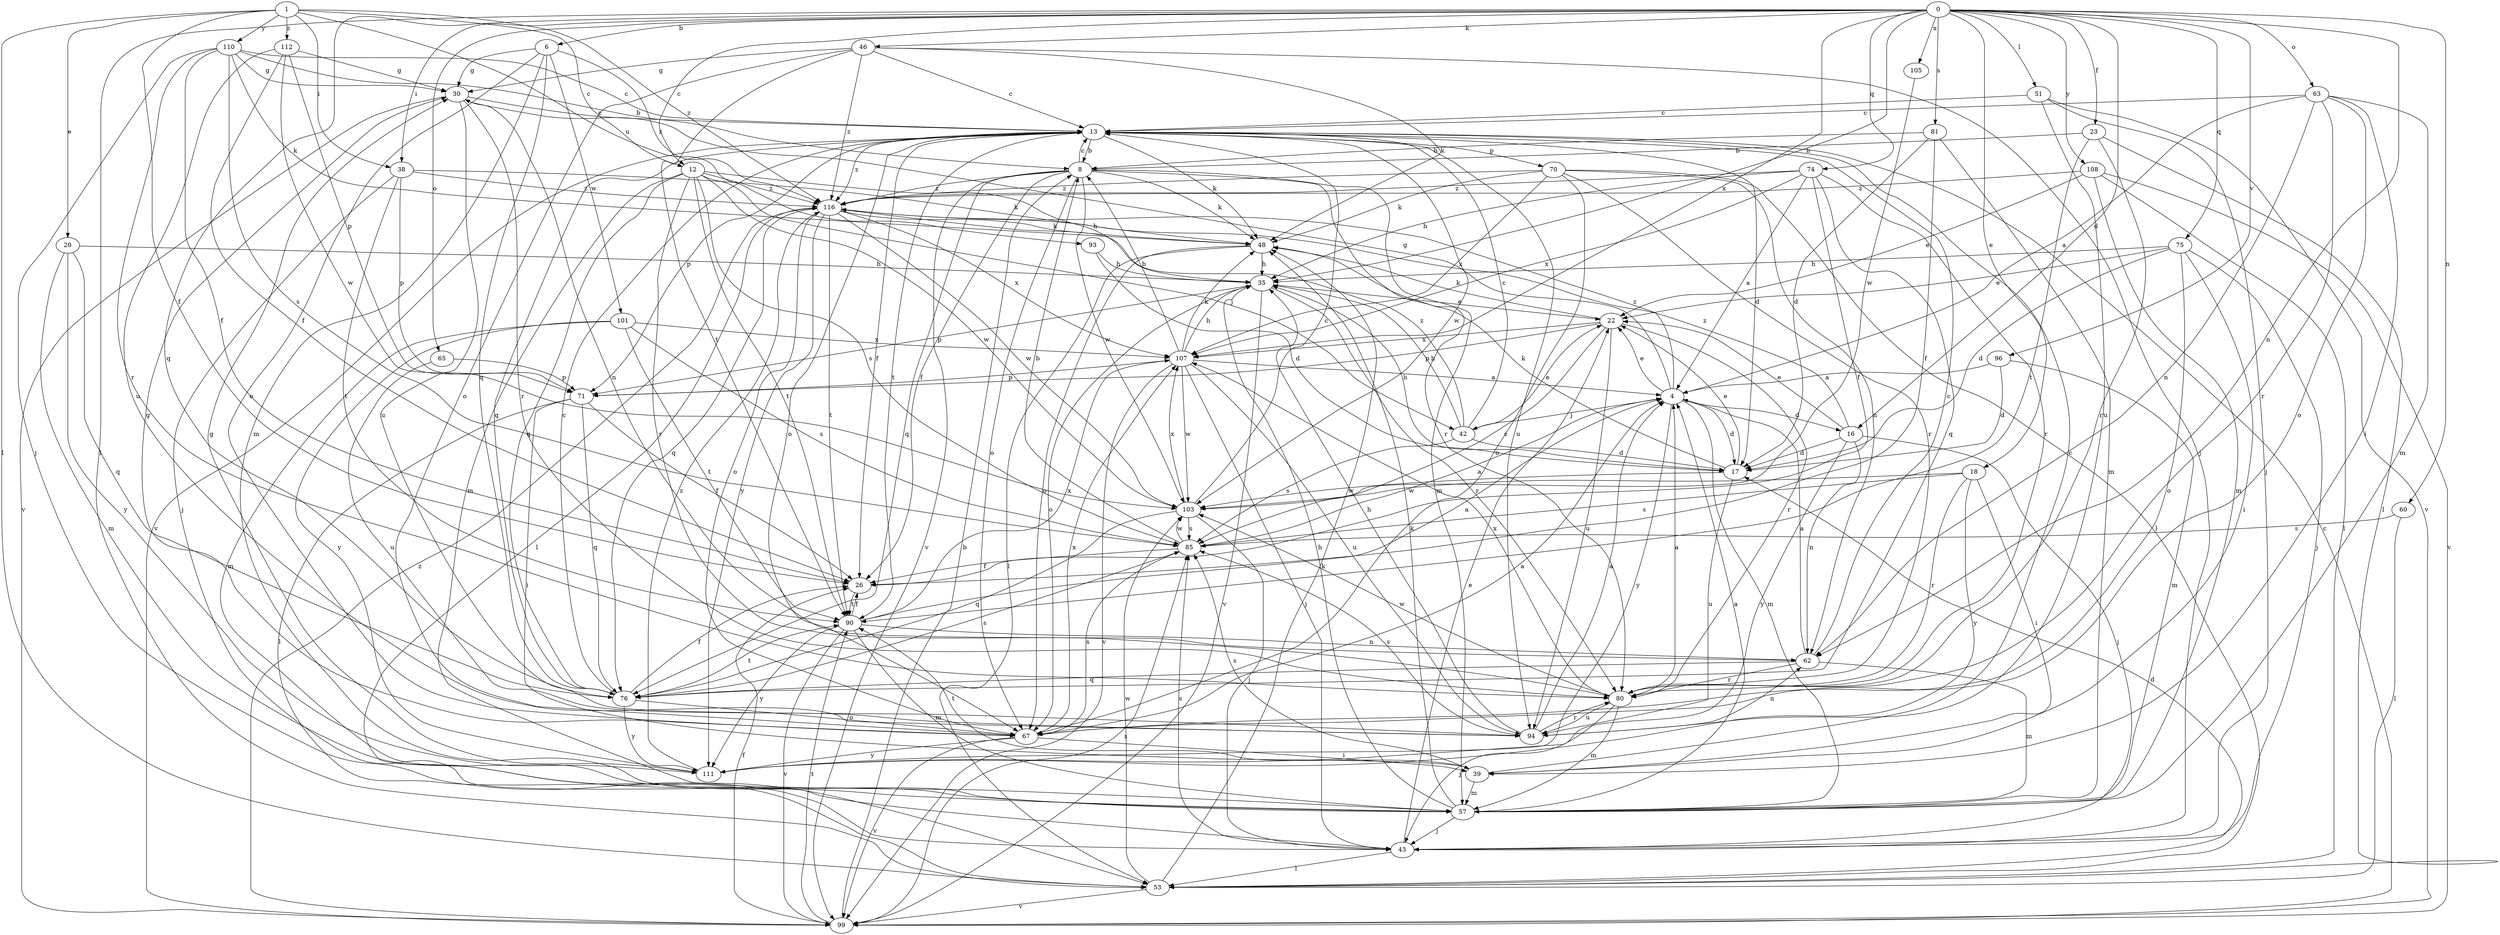strict digraph  {
0;
1;
4;
6;
8;
12;
13;
16;
17;
18;
20;
22;
23;
26;
30;
35;
38;
39;
42;
43;
46;
48;
51;
53;
57;
60;
62;
63;
65;
67;
70;
71;
74;
75;
76;
80;
81;
85;
90;
93;
94;
96;
99;
101;
103;
105;
107;
108;
110;
111;
112;
116;
0 -> 6  [label=b];
0 -> 12  [label=c];
0 -> 16  [label=d];
0 -> 18  [label=e];
0 -> 23  [label=f];
0 -> 35  [label=h];
0 -> 38  [label=i];
0 -> 46  [label=k];
0 -> 51  [label=l];
0 -> 53  [label=l];
0 -> 60  [label=n];
0 -> 62  [label=n];
0 -> 63  [label=o];
0 -> 65  [label=o];
0 -> 74  [label=q];
0 -> 75  [label=q];
0 -> 76  [label=q];
0 -> 81  [label=s];
0 -> 96  [label=v];
0 -> 105  [label=x];
0 -> 107  [label=x];
0 -> 108  [label=y];
1 -> 12  [label=c];
1 -> 20  [label=e];
1 -> 26  [label=f];
1 -> 38  [label=i];
1 -> 53  [label=l];
1 -> 93  [label=u];
1 -> 110  [label=y];
1 -> 112  [label=z];
1 -> 116  [label=z];
4 -> 16  [label=d];
4 -> 17  [label=d];
4 -> 22  [label=e];
4 -> 30  [label=g];
4 -> 42  [label=j];
4 -> 57  [label=m];
4 -> 111  [label=y];
4 -> 116  [label=z];
6 -> 30  [label=g];
6 -> 57  [label=m];
6 -> 67  [label=o];
6 -> 76  [label=q];
6 -> 101  [label=w];
6 -> 116  [label=z];
8 -> 13  [label=c];
8 -> 26  [label=f];
8 -> 48  [label=k];
8 -> 57  [label=m];
8 -> 67  [label=o];
8 -> 76  [label=q];
8 -> 80  [label=r];
8 -> 99  [label=v];
8 -> 103  [label=w];
8 -> 116  [label=z];
12 -> 35  [label=h];
12 -> 42  [label=j];
12 -> 57  [label=m];
12 -> 76  [label=q];
12 -> 80  [label=r];
12 -> 85  [label=s];
12 -> 90  [label=t];
12 -> 103  [label=w];
12 -> 116  [label=z];
13 -> 8  [label=b];
13 -> 17  [label=d];
13 -> 26  [label=f];
13 -> 48  [label=k];
13 -> 67  [label=o];
13 -> 70  [label=p];
13 -> 71  [label=p];
13 -> 76  [label=q];
13 -> 90  [label=t];
13 -> 94  [label=u];
13 -> 99  [label=v];
13 -> 103  [label=w];
13 -> 116  [label=z];
16 -> 17  [label=d];
16 -> 22  [label=e];
16 -> 43  [label=j];
16 -> 62  [label=n];
16 -> 111  [label=y];
16 -> 116  [label=z];
17 -> 22  [label=e];
17 -> 35  [label=h];
17 -> 48  [label=k];
17 -> 94  [label=u];
17 -> 103  [label=w];
18 -> 39  [label=i];
18 -> 80  [label=r];
18 -> 85  [label=s];
18 -> 103  [label=w];
18 -> 111  [label=y];
20 -> 35  [label=h];
20 -> 57  [label=m];
20 -> 76  [label=q];
20 -> 111  [label=y];
22 -> 48  [label=k];
22 -> 71  [label=p];
22 -> 80  [label=r];
22 -> 85  [label=s];
22 -> 94  [label=u];
22 -> 107  [label=x];
23 -> 8  [label=b];
23 -> 53  [label=l];
23 -> 80  [label=r];
23 -> 90  [label=t];
26 -> 90  [label=t];
30 -> 13  [label=c];
30 -> 62  [label=n];
30 -> 80  [label=r];
30 -> 94  [label=u];
30 -> 99  [label=v];
35 -> 22  [label=e];
35 -> 67  [label=o];
35 -> 71  [label=p];
35 -> 80  [label=r];
35 -> 99  [label=v];
38 -> 43  [label=j];
38 -> 48  [label=k];
38 -> 71  [label=p];
38 -> 90  [label=t];
38 -> 116  [label=z];
39 -> 13  [label=c];
39 -> 57  [label=m];
39 -> 85  [label=s];
39 -> 90  [label=t];
42 -> 13  [label=c];
42 -> 17  [label=d];
42 -> 22  [label=e];
42 -> 35  [label=h];
42 -> 85  [label=s];
42 -> 116  [label=z];
43 -> 22  [label=e];
43 -> 53  [label=l];
43 -> 85  [label=s];
46 -> 13  [label=c];
46 -> 30  [label=g];
46 -> 43  [label=j];
46 -> 48  [label=k];
46 -> 67  [label=o];
46 -> 90  [label=t];
46 -> 116  [label=z];
48 -> 35  [label=h];
48 -> 53  [label=l];
48 -> 67  [label=o];
51 -> 13  [label=c];
51 -> 43  [label=j];
51 -> 94  [label=u];
51 -> 99  [label=v];
53 -> 17  [label=d];
53 -> 48  [label=k];
53 -> 99  [label=v];
53 -> 103  [label=w];
57 -> 4  [label=a];
57 -> 35  [label=h];
57 -> 43  [label=j];
57 -> 48  [label=k];
60 -> 53  [label=l];
60 -> 85  [label=s];
62 -> 4  [label=a];
62 -> 13  [label=c];
62 -> 57  [label=m];
62 -> 76  [label=q];
62 -> 80  [label=r];
63 -> 4  [label=a];
63 -> 13  [label=c];
63 -> 39  [label=i];
63 -> 57  [label=m];
63 -> 62  [label=n];
63 -> 67  [label=o];
63 -> 80  [label=r];
65 -> 71  [label=p];
65 -> 94  [label=u];
67 -> 4  [label=a];
67 -> 30  [label=g];
67 -> 39  [label=i];
67 -> 85  [label=s];
67 -> 99  [label=v];
67 -> 107  [label=x];
67 -> 111  [label=y];
70 -> 48  [label=k];
70 -> 53  [label=l];
70 -> 62  [label=n];
70 -> 67  [label=o];
70 -> 80  [label=r];
70 -> 107  [label=x];
70 -> 116  [label=z];
71 -> 26  [label=f];
71 -> 39  [label=i];
71 -> 53  [label=l];
71 -> 76  [label=q];
74 -> 4  [label=a];
74 -> 26  [label=f];
74 -> 35  [label=h];
74 -> 76  [label=q];
74 -> 80  [label=r];
74 -> 107  [label=x];
74 -> 116  [label=z];
75 -> 17  [label=d];
75 -> 22  [label=e];
75 -> 35  [label=h];
75 -> 39  [label=i];
75 -> 43  [label=j];
75 -> 67  [label=o];
76 -> 13  [label=c];
76 -> 26  [label=f];
76 -> 67  [label=o];
76 -> 85  [label=s];
76 -> 90  [label=t];
76 -> 111  [label=y];
80 -> 4  [label=a];
80 -> 43  [label=j];
80 -> 57  [label=m];
80 -> 94  [label=u];
80 -> 103  [label=w];
80 -> 107  [label=x];
81 -> 8  [label=b];
81 -> 17  [label=d];
81 -> 26  [label=f];
81 -> 57  [label=m];
85 -> 4  [label=a];
85 -> 8  [label=b];
85 -> 26  [label=f];
85 -> 103  [label=w];
90 -> 4  [label=a];
90 -> 26  [label=f];
90 -> 57  [label=m];
90 -> 62  [label=n];
90 -> 99  [label=v];
90 -> 107  [label=x];
90 -> 111  [label=y];
93 -> 17  [label=d];
93 -> 35  [label=h];
94 -> 4  [label=a];
94 -> 35  [label=h];
94 -> 62  [label=n];
94 -> 80  [label=r];
94 -> 85  [label=s];
96 -> 4  [label=a];
96 -> 17  [label=d];
96 -> 57  [label=m];
99 -> 8  [label=b];
99 -> 13  [label=c];
99 -> 26  [label=f];
99 -> 85  [label=s];
99 -> 90  [label=t];
99 -> 116  [label=z];
101 -> 57  [label=m];
101 -> 85  [label=s];
101 -> 90  [label=t];
101 -> 107  [label=x];
101 -> 111  [label=y];
103 -> 13  [label=c];
103 -> 43  [label=j];
103 -> 76  [label=q];
103 -> 85  [label=s];
103 -> 107  [label=x];
105 -> 103  [label=w];
107 -> 4  [label=a];
107 -> 8  [label=b];
107 -> 35  [label=h];
107 -> 43  [label=j];
107 -> 48  [label=k];
107 -> 71  [label=p];
107 -> 94  [label=u];
107 -> 99  [label=v];
107 -> 103  [label=w];
108 -> 22  [label=e];
108 -> 53  [label=l];
108 -> 57  [label=m];
108 -> 99  [label=v];
108 -> 116  [label=z];
110 -> 8  [label=b];
110 -> 13  [label=c];
110 -> 26  [label=f];
110 -> 30  [label=g];
110 -> 43  [label=j];
110 -> 48  [label=k];
110 -> 80  [label=r];
110 -> 85  [label=s];
111 -> 30  [label=g];
111 -> 116  [label=z];
112 -> 26  [label=f];
112 -> 30  [label=g];
112 -> 71  [label=p];
112 -> 94  [label=u];
112 -> 103  [label=w];
116 -> 48  [label=k];
116 -> 53  [label=l];
116 -> 67  [label=o];
116 -> 76  [label=q];
116 -> 90  [label=t];
116 -> 103  [label=w];
116 -> 107  [label=x];
116 -> 111  [label=y];
}
